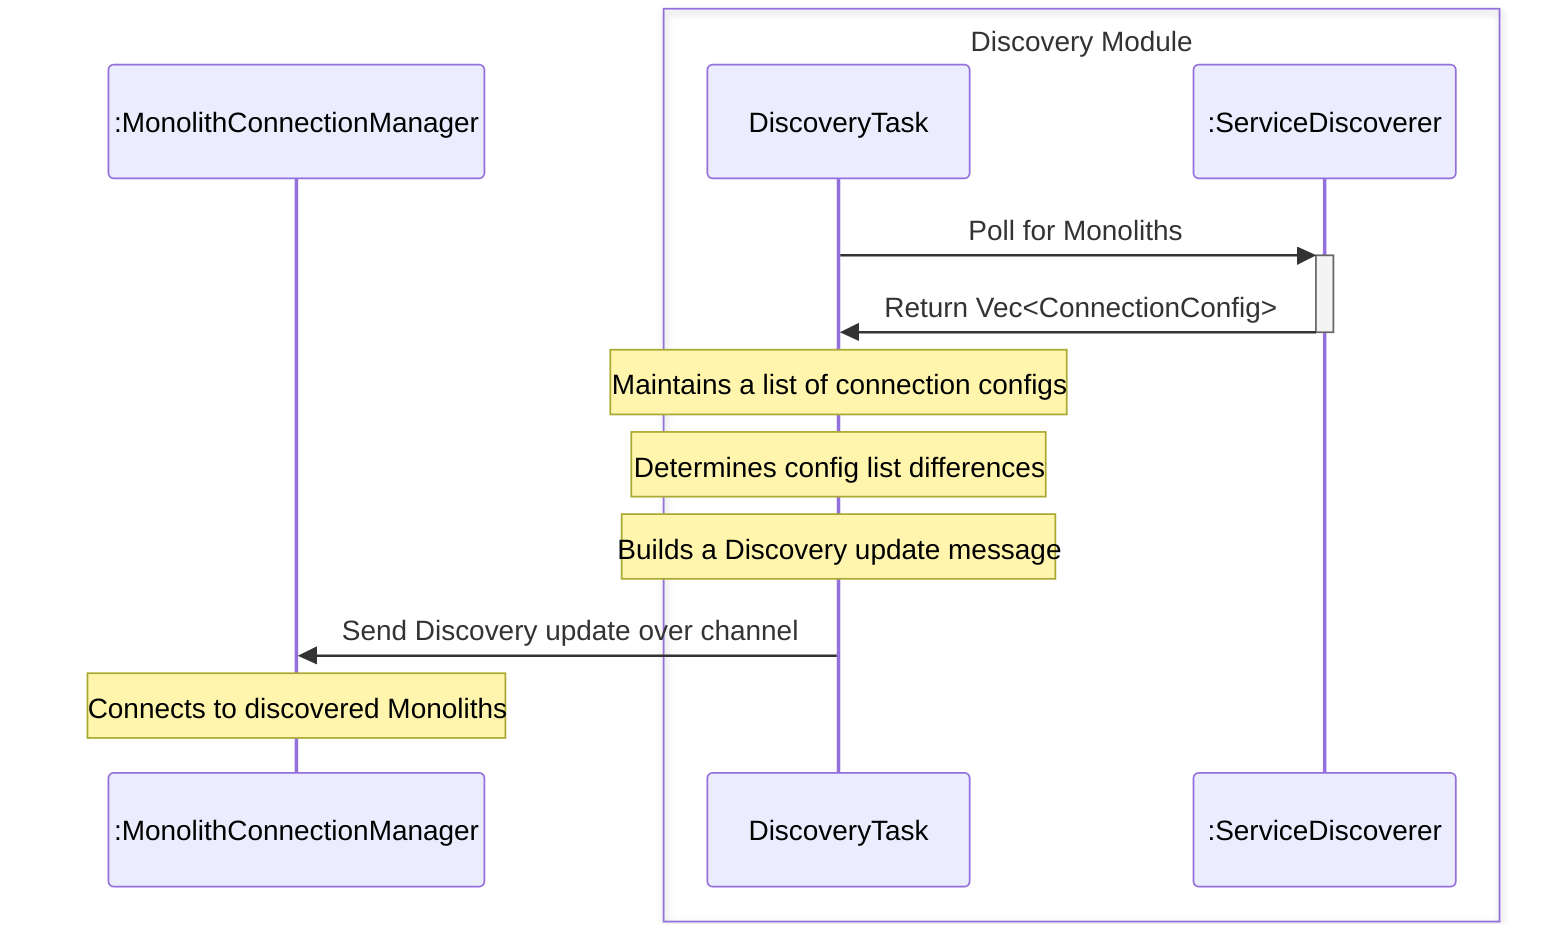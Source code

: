 sequenceDiagram
    participant MCM as :MonolithConnectionManager
    box Discovery Module
    participant DT as DiscoveryTask
    participant MD as :ServiceDiscoverer
    end

    DT->>+MD: Poll for Monoliths
    MD->>-DT: Return Vec<ConnectionConfig>
    Note over DT: Maintains a list of connection configs
    Note over DT: Determines config list differences
    Note over DT: Builds a Discovery update message
    DT->>MCM: Send Discovery update over channel
    Note over MCM: Connects to discovered Monoliths